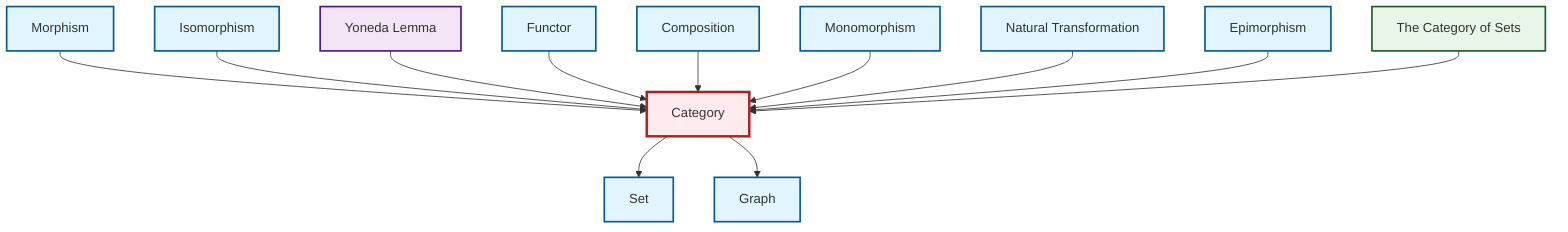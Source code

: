 graph TD
    classDef definition fill:#e1f5fe,stroke:#01579b,stroke-width:2px
    classDef theorem fill:#f3e5f5,stroke:#4a148c,stroke-width:2px
    classDef axiom fill:#fff3e0,stroke:#e65100,stroke-width:2px
    classDef example fill:#e8f5e9,stroke:#1b5e20,stroke-width:2px
    classDef current fill:#ffebee,stroke:#b71c1c,stroke-width:3px
    def-isomorphism["Isomorphism"]:::definition
    def-functor["Functor"]:::definition
    def-monomorphism["Monomorphism"]:::definition
    def-composition["Composition"]:::definition
    ex-set-category["The Category of Sets"]:::example
    def-morphism["Morphism"]:::definition
    def-graph["Graph"]:::definition
    def-category["Category"]:::definition
    def-set["Set"]:::definition
    thm-yoneda["Yoneda Lemma"]:::theorem
    def-natural-transformation["Natural Transformation"]:::definition
    def-epimorphism["Epimorphism"]:::definition
    def-category --> def-set
    def-category --> def-graph
    def-morphism --> def-category
    def-isomorphism --> def-category
    thm-yoneda --> def-category
    def-functor --> def-category
    def-composition --> def-category
    def-monomorphism --> def-category
    def-natural-transformation --> def-category
    def-epimorphism --> def-category
    ex-set-category --> def-category
    class def-category current